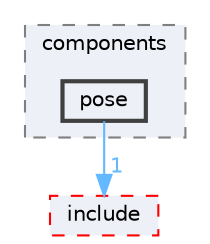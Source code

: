 digraph "smacc2_client_library/nav2z_client/nav2z_client/src/nav2z_client/components/pose"
{
 // LATEX_PDF_SIZE
  bgcolor="transparent";
  edge [fontname=Helvetica,fontsize=10,labelfontname=Helvetica,labelfontsize=10];
  node [fontname=Helvetica,fontsize=10,shape=box,height=0.2,width=0.4];
  compound=true
  subgraph clusterdir_489022b34b6f33c558ff8778b054242f {
    graph [ bgcolor="#edf0f7", pencolor="grey50", label="components", fontname=Helvetica,fontsize=10 style="filled,dashed", URL="dir_489022b34b6f33c558ff8778b054242f.html",tooltip=""]
  dir_cf15bbb784f3be4338452c5d36aef15e [label="pose", fillcolor="#edf0f7", color="grey25", style="filled,bold", URL="dir_cf15bbb784f3be4338452c5d36aef15e.html",tooltip=""];
  }
  dir_a54a6761668c219ed2639eecfde4195c [label="include", fillcolor="#edf0f7", color="red", style="filled,dashed", URL="dir_a54a6761668c219ed2639eecfde4195c.html",tooltip=""];
  dir_cf15bbb784f3be4338452c5d36aef15e->dir_a54a6761668c219ed2639eecfde4195c [headlabel="1", labeldistance=1.5 headhref="dir_000093_000058.html" color="steelblue1" fontcolor="steelblue1"];
}
